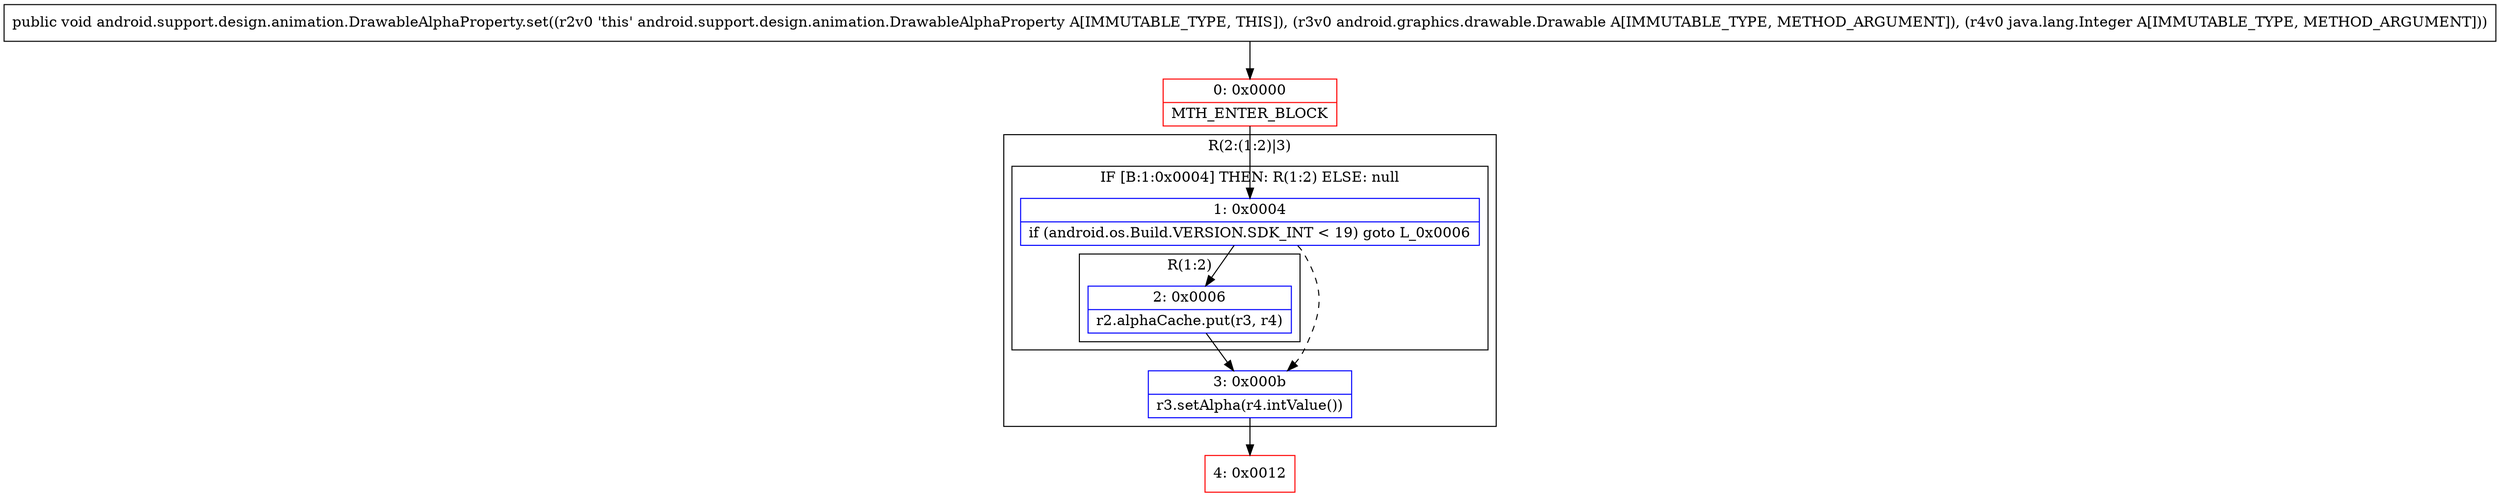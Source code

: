 digraph "CFG forandroid.support.design.animation.DrawableAlphaProperty.set(Landroid\/graphics\/drawable\/Drawable;Ljava\/lang\/Integer;)V" {
subgraph cluster_Region_1326558517 {
label = "R(2:(1:2)|3)";
node [shape=record,color=blue];
subgraph cluster_IfRegion_1324347710 {
label = "IF [B:1:0x0004] THEN: R(1:2) ELSE: null";
node [shape=record,color=blue];
Node_1 [shape=record,label="{1\:\ 0x0004|if (android.os.Build.VERSION.SDK_INT \< 19) goto L_0x0006\l}"];
subgraph cluster_Region_437586527 {
label = "R(1:2)";
node [shape=record,color=blue];
Node_2 [shape=record,label="{2\:\ 0x0006|r2.alphaCache.put(r3, r4)\l}"];
}
}
Node_3 [shape=record,label="{3\:\ 0x000b|r3.setAlpha(r4.intValue())\l}"];
}
Node_0 [shape=record,color=red,label="{0\:\ 0x0000|MTH_ENTER_BLOCK\l}"];
Node_4 [shape=record,color=red,label="{4\:\ 0x0012}"];
MethodNode[shape=record,label="{public void android.support.design.animation.DrawableAlphaProperty.set((r2v0 'this' android.support.design.animation.DrawableAlphaProperty A[IMMUTABLE_TYPE, THIS]), (r3v0 android.graphics.drawable.Drawable A[IMMUTABLE_TYPE, METHOD_ARGUMENT]), (r4v0 java.lang.Integer A[IMMUTABLE_TYPE, METHOD_ARGUMENT])) }"];
MethodNode -> Node_0;
Node_1 -> Node_2;
Node_1 -> Node_3[style=dashed];
Node_2 -> Node_3;
Node_3 -> Node_4;
Node_0 -> Node_1;
}

